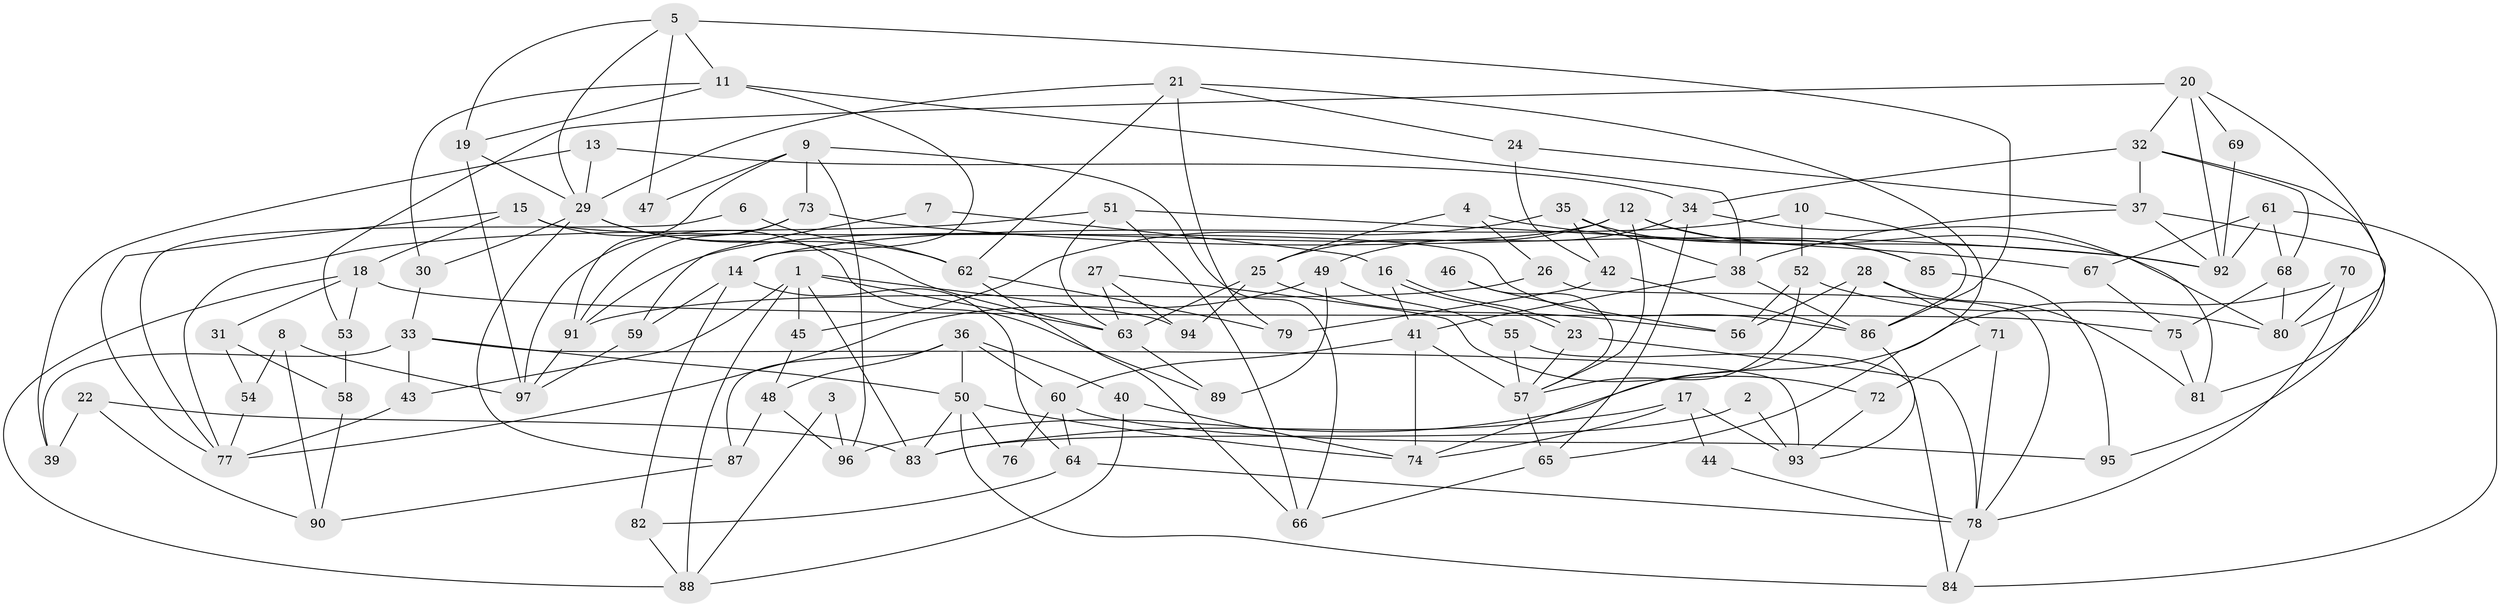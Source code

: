 // Generated by graph-tools (version 1.1) at 2025/36/03/09/25 02:36:13]
// undirected, 97 vertices, 194 edges
graph export_dot {
graph [start="1"]
  node [color=gray90,style=filled];
  1;
  2;
  3;
  4;
  5;
  6;
  7;
  8;
  9;
  10;
  11;
  12;
  13;
  14;
  15;
  16;
  17;
  18;
  19;
  20;
  21;
  22;
  23;
  24;
  25;
  26;
  27;
  28;
  29;
  30;
  31;
  32;
  33;
  34;
  35;
  36;
  37;
  38;
  39;
  40;
  41;
  42;
  43;
  44;
  45;
  46;
  47;
  48;
  49;
  50;
  51;
  52;
  53;
  54;
  55;
  56;
  57;
  58;
  59;
  60;
  61;
  62;
  63;
  64;
  65;
  66;
  67;
  68;
  69;
  70;
  71;
  72;
  73;
  74;
  75;
  76;
  77;
  78;
  79;
  80;
  81;
  82;
  83;
  84;
  85;
  86;
  87;
  88;
  89;
  90;
  91;
  92;
  93;
  94;
  95;
  96;
  97;
  1 -- 88;
  1 -- 63;
  1 -- 43;
  1 -- 45;
  1 -- 83;
  1 -- 94;
  2 -- 83;
  2 -- 93;
  3 -- 96;
  3 -- 88;
  4 -- 25;
  4 -- 92;
  4 -- 26;
  5 -- 19;
  5 -- 29;
  5 -- 11;
  5 -- 47;
  5 -- 86;
  6 -- 62;
  6 -- 77;
  7 -- 59;
  7 -- 16;
  8 -- 90;
  8 -- 54;
  8 -- 97;
  9 -- 66;
  9 -- 73;
  9 -- 47;
  9 -- 91;
  9 -- 96;
  10 -- 86;
  10 -- 52;
  10 -- 14;
  11 -- 19;
  11 -- 14;
  11 -- 30;
  11 -- 38;
  12 -- 80;
  12 -- 91;
  12 -- 25;
  12 -- 57;
  12 -- 85;
  13 -- 34;
  13 -- 29;
  13 -- 39;
  14 -- 59;
  14 -- 64;
  14 -- 82;
  15 -- 86;
  15 -- 77;
  15 -- 18;
  15 -- 89;
  16 -- 23;
  16 -- 23;
  16 -- 41;
  17 -- 93;
  17 -- 83;
  17 -- 44;
  17 -- 74;
  18 -- 75;
  18 -- 31;
  18 -- 53;
  18 -- 88;
  19 -- 29;
  19 -- 97;
  20 -- 32;
  20 -- 92;
  20 -- 53;
  20 -- 69;
  20 -- 80;
  21 -- 29;
  21 -- 79;
  21 -- 24;
  21 -- 62;
  21 -- 65;
  22 -- 83;
  22 -- 39;
  22 -- 90;
  23 -- 57;
  23 -- 78;
  24 -- 37;
  24 -- 42;
  25 -- 63;
  25 -- 56;
  25 -- 94;
  26 -- 78;
  26 -- 91;
  27 -- 63;
  27 -- 94;
  27 -- 72;
  28 -- 74;
  28 -- 71;
  28 -- 56;
  28 -- 81;
  29 -- 30;
  29 -- 87;
  29 -- 62;
  29 -- 63;
  30 -- 33;
  31 -- 58;
  31 -- 54;
  32 -- 34;
  32 -- 81;
  32 -- 37;
  32 -- 68;
  33 -- 50;
  33 -- 43;
  33 -- 39;
  33 -- 93;
  34 -- 65;
  34 -- 49;
  34 -- 81;
  35 -- 38;
  35 -- 45;
  35 -- 42;
  35 -- 85;
  36 -- 60;
  36 -- 40;
  36 -- 48;
  36 -- 50;
  36 -- 87;
  37 -- 38;
  37 -- 92;
  37 -- 95;
  38 -- 86;
  38 -- 41;
  40 -- 74;
  40 -- 88;
  41 -- 74;
  41 -- 57;
  41 -- 60;
  42 -- 79;
  42 -- 86;
  43 -- 77;
  44 -- 78;
  45 -- 48;
  46 -- 57;
  46 -- 56;
  48 -- 96;
  48 -- 87;
  49 -- 89;
  49 -- 55;
  49 -- 77;
  50 -- 84;
  50 -- 74;
  50 -- 76;
  50 -- 83;
  51 -- 66;
  51 -- 67;
  51 -- 63;
  51 -- 77;
  52 -- 56;
  52 -- 57;
  52 -- 80;
  53 -- 58;
  54 -- 77;
  55 -- 84;
  55 -- 57;
  57 -- 65;
  58 -- 90;
  59 -- 97;
  60 -- 95;
  60 -- 64;
  60 -- 76;
  61 -- 68;
  61 -- 92;
  61 -- 67;
  61 -- 84;
  62 -- 66;
  62 -- 79;
  63 -- 89;
  64 -- 78;
  64 -- 82;
  65 -- 66;
  67 -- 75;
  68 -- 80;
  68 -- 75;
  69 -- 92;
  70 -- 78;
  70 -- 80;
  70 -- 96;
  71 -- 78;
  71 -- 72;
  72 -- 93;
  73 -- 97;
  73 -- 91;
  73 -- 92;
  75 -- 81;
  78 -- 84;
  82 -- 88;
  85 -- 95;
  86 -- 93;
  87 -- 90;
  91 -- 97;
}
